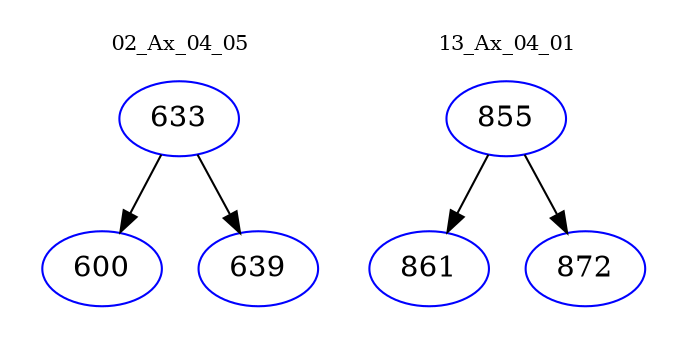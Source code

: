 digraph{
subgraph cluster_0 {
color = white
label = "02_Ax_04_05";
fontsize=10;
T0_633 [label="633", color="blue"]
T0_633 -> T0_600 [color="black"]
T0_600 [label="600", color="blue"]
T0_633 -> T0_639 [color="black"]
T0_639 [label="639", color="blue"]
}
subgraph cluster_1 {
color = white
label = "13_Ax_04_01";
fontsize=10;
T1_855 [label="855", color="blue"]
T1_855 -> T1_861 [color="black"]
T1_861 [label="861", color="blue"]
T1_855 -> T1_872 [color="black"]
T1_872 [label="872", color="blue"]
}
}
